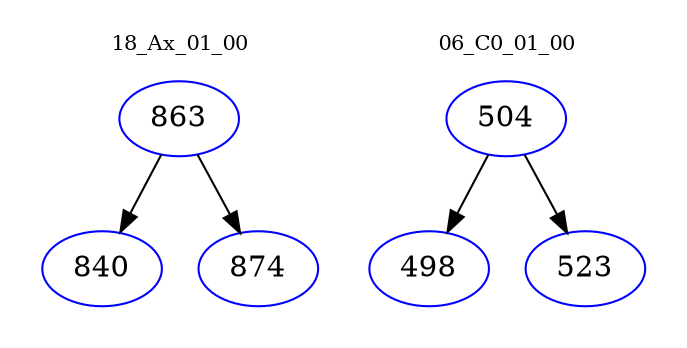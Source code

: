 digraph{
subgraph cluster_0 {
color = white
label = "18_Ax_01_00";
fontsize=10;
T0_863 [label="863", color="blue"]
T0_863 -> T0_840 [color="black"]
T0_840 [label="840", color="blue"]
T0_863 -> T0_874 [color="black"]
T0_874 [label="874", color="blue"]
}
subgraph cluster_1 {
color = white
label = "06_C0_01_00";
fontsize=10;
T1_504 [label="504", color="blue"]
T1_504 -> T1_498 [color="black"]
T1_498 [label="498", color="blue"]
T1_504 -> T1_523 [color="black"]
T1_523 [label="523", color="blue"]
}
}
